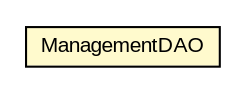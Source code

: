 #!/usr/local/bin/dot
#
# Class diagram 
# Generated by UMLGraph version R5_6 (http://www.umlgraph.org/)
#

digraph G {
	edge [fontname="arial",fontsize=10,labelfontname="arial",labelfontsize=10];
	node [fontname="arial",fontsize=10,shape=plaintext];
	nodesep=0.25;
	ranksep=0.5;
	// spring.jdbc.dao.ManagementDAO
	c18586 [label=<<table title="spring.jdbc.dao.ManagementDAO" border="0" cellborder="1" cellspacing="0" cellpadding="2" port="p" bgcolor="lemonChiffon" href="./ManagementDAO.html">
		<tr><td><table border="0" cellspacing="0" cellpadding="1">
<tr><td align="center" balign="center"> ManagementDAO </td></tr>
		</table></td></tr>
		</table>>, URL="./ManagementDAO.html", fontname="arial", fontcolor="black", fontsize=10.0];
}

